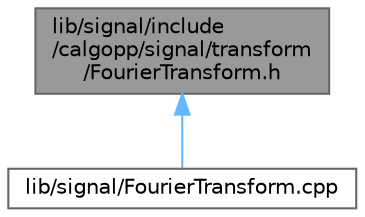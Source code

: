 digraph "lib/signal/include/calgopp/signal/transform/FourierTransform.h"
{
 // LATEX_PDF_SIZE
  bgcolor="transparent";
  edge [fontname=Helvetica,fontsize=10,labelfontname=Helvetica,labelfontsize=10];
  node [fontname=Helvetica,fontsize=10,shape=box,height=0.2,width=0.4];
  Node1 [label="lib/signal/include\l/calgopp/signal/transform\l/FourierTransform.h",height=0.2,width=0.4,color="gray40", fillcolor="grey60", style="filled", fontcolor="black",tooltip=" "];
  Node1 -> Node2 [dir="back",color="steelblue1",style="solid"];
  Node2 [label="lib/signal/FourierTransform.cpp",height=0.2,width=0.4,color="grey40", fillcolor="white", style="filled",URL="$FourierTransform_8cpp.html",tooltip=" "];
}
